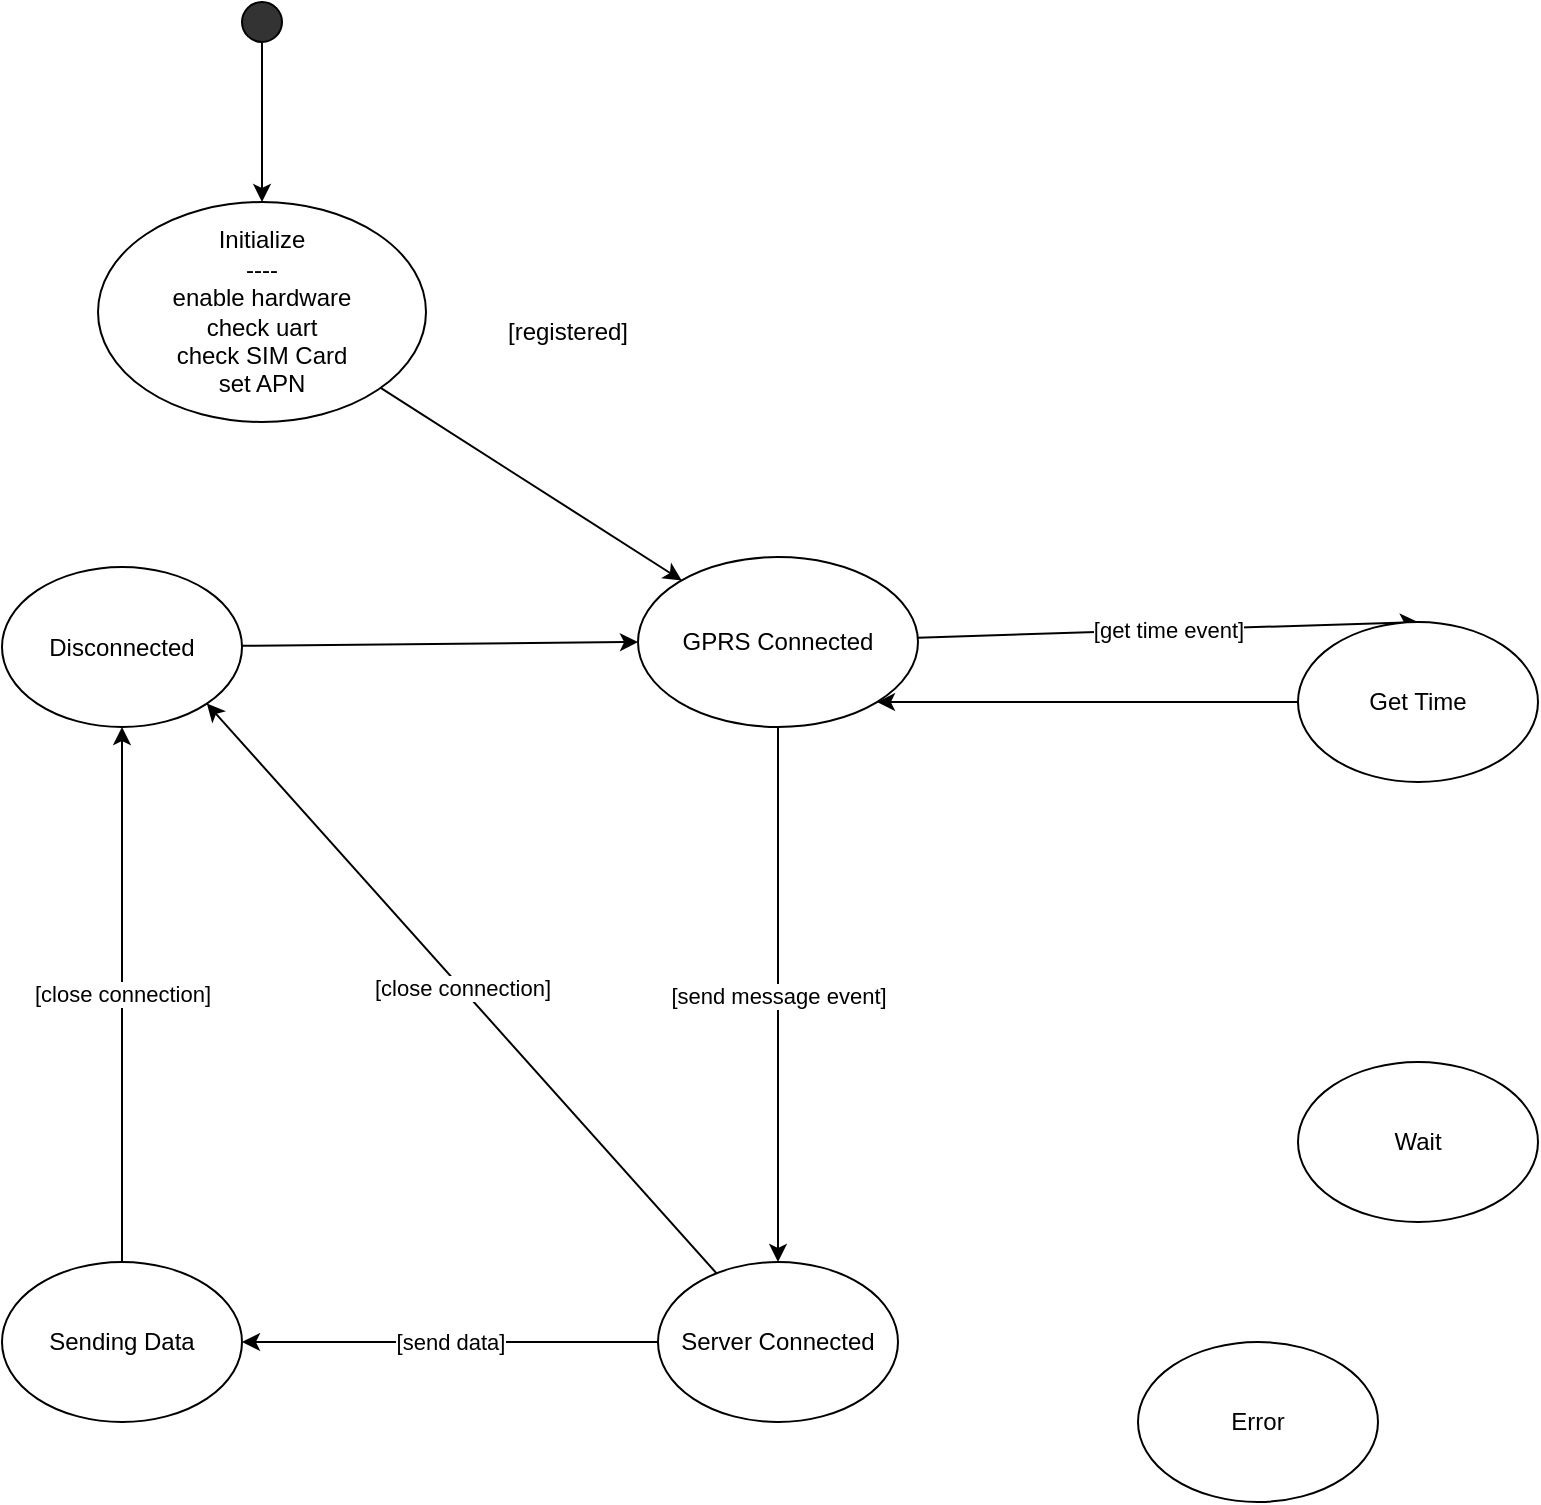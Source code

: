 <mxfile version="24.6.4" type="device">
  <diagram name="Seite-1" id="H2CJXvHlaR7_XK_YT_aU">
    <mxGraphModel dx="1434" dy="836" grid="1" gridSize="10" guides="1" tooltips="1" connect="1" arrows="1" fold="1" page="1" pageScale="1" pageWidth="827" pageHeight="1169" math="0" shadow="0">
      <root>
        <mxCell id="0" />
        <mxCell id="1" parent="0" />
        <mxCell id="T58hPcOVJgQPBu5HawP4-36" value="" style="edgeStyle=none;rounded=0;orthogonalLoop=1;jettySize=auto;html=1;" parent="1" source="T58hPcOVJgQPBu5HawP4-1" target="T58hPcOVJgQPBu5HawP4-35" edge="1">
          <mxGeometry relative="1" as="geometry" />
        </mxCell>
        <mxCell id="T58hPcOVJgQPBu5HawP4-1" value="Initialize&lt;div&gt;----&lt;/div&gt;&lt;div&gt;enable hardware&lt;/div&gt;&lt;div&gt;check uart&lt;/div&gt;&lt;div&gt;check SIM Card&lt;/div&gt;&lt;div&gt;set APN&lt;/div&gt;" style="ellipse;whiteSpace=wrap;html=1;" parent="1" vertex="1">
          <mxGeometry x="370" y="220" width="164" height="110" as="geometry" />
        </mxCell>
        <mxCell id="T58hPcOVJgQPBu5HawP4-33" value="[send data]" style="edgeStyle=none;rounded=0;orthogonalLoop=1;jettySize=auto;html=1;" parent="1" source="T58hPcOVJgQPBu5HawP4-19" target="T58hPcOVJgQPBu5HawP4-26" edge="1">
          <mxGeometry relative="1" as="geometry" />
        </mxCell>
        <mxCell id="T58hPcOVJgQPBu5HawP4-60" value="[close connection]" style="edgeStyle=none;rounded=0;orthogonalLoop=1;jettySize=auto;html=1;entryX=1;entryY=1;entryDx=0;entryDy=0;" parent="1" source="T58hPcOVJgQPBu5HawP4-19" target="T58hPcOVJgQPBu5HawP4-27" edge="1">
          <mxGeometry relative="1" as="geometry" />
        </mxCell>
        <mxCell id="T58hPcOVJgQPBu5HawP4-19" value="Server Connected" style="ellipse;whiteSpace=wrap;html=1;" parent="1" vertex="1">
          <mxGeometry x="650" y="750" width="120" height="80" as="geometry" />
        </mxCell>
        <mxCell id="T58hPcOVJgQPBu5HawP4-34" value="&lt;span style=&quot;color: rgb(0, 0, 0); font-family: Helvetica; font-size: 11px; font-style: normal; font-variant-ligatures: normal; font-variant-caps: normal; font-weight: 400; letter-spacing: normal; orphans: 2; text-align: center; text-indent: 0px; text-transform: none; widows: 2; word-spacing: 0px; -webkit-text-stroke-width: 0px; white-space: nowrap; background-color: rgb(255, 255, 255); text-decoration-thickness: initial; text-decoration-style: initial; text-decoration-color: initial; display: inline !important; float: none;&quot;&gt;[close connection]&lt;/span&gt;" style="edgeStyle=none;rounded=0;orthogonalLoop=1;jettySize=auto;html=1;entryX=0.5;entryY=1;entryDx=0;entryDy=0;" parent="1" source="T58hPcOVJgQPBu5HawP4-26" target="T58hPcOVJgQPBu5HawP4-27" edge="1">
          <mxGeometry relative="1" as="geometry" />
        </mxCell>
        <mxCell id="T58hPcOVJgQPBu5HawP4-26" value="Sending Data" style="ellipse;whiteSpace=wrap;html=1;" parent="1" vertex="1">
          <mxGeometry x="322" y="750" width="120" height="80" as="geometry" />
        </mxCell>
        <mxCell id="T58hPcOVJgQPBu5HawP4-63" style="edgeStyle=none;rounded=0;orthogonalLoop=1;jettySize=auto;html=1;entryX=0;entryY=0.5;entryDx=0;entryDy=0;" parent="1" source="T58hPcOVJgQPBu5HawP4-27" target="T58hPcOVJgQPBu5HawP4-35" edge="1">
          <mxGeometry relative="1" as="geometry" />
        </mxCell>
        <mxCell id="T58hPcOVJgQPBu5HawP4-27" value="Disconnected" style="ellipse;whiteSpace=wrap;html=1;" parent="1" vertex="1">
          <mxGeometry x="322" y="402.5" width="120" height="80" as="geometry" />
        </mxCell>
        <mxCell id="T58hPcOVJgQPBu5HawP4-62" value="[send message event]" style="edgeStyle=none;rounded=0;orthogonalLoop=1;jettySize=auto;html=1;" parent="1" source="T58hPcOVJgQPBu5HawP4-35" target="T58hPcOVJgQPBu5HawP4-19" edge="1">
          <mxGeometry relative="1" as="geometry" />
        </mxCell>
        <mxCell id="H--k9Ny53zEq11rJqsah-4" value="[get time event]" style="rounded=0;orthogonalLoop=1;jettySize=auto;html=1;entryX=0.5;entryY=0;entryDx=0;entryDy=0;" parent="1" source="T58hPcOVJgQPBu5HawP4-35" target="H--k9Ny53zEq11rJqsah-3" edge="1">
          <mxGeometry relative="1" as="geometry" />
        </mxCell>
        <mxCell id="T58hPcOVJgQPBu5HawP4-35" value="GPRS Connected" style="ellipse;whiteSpace=wrap;html=1;" parent="1" vertex="1">
          <mxGeometry x="640" y="397.5" width="140" height="85" as="geometry" />
        </mxCell>
        <mxCell id="T58hPcOVJgQPBu5HawP4-39" value="[registered]" style="text;html=1;align=center;verticalAlign=middle;whiteSpace=wrap;rounded=0;" parent="1" vertex="1">
          <mxGeometry x="550" y="270" width="110" height="30" as="geometry" />
        </mxCell>
        <mxCell id="T58hPcOVJgQPBu5HawP4-57" style="edgeStyle=none;rounded=0;orthogonalLoop=1;jettySize=auto;html=1;exitX=0.25;exitY=0;exitDx=0;exitDy=0;" parent="1" edge="1">
          <mxGeometry relative="1" as="geometry">
            <mxPoint x="842.5" y="245" as="sourcePoint" />
            <mxPoint x="842.5" y="245" as="targetPoint" />
          </mxGeometry>
        </mxCell>
        <mxCell id="H--k9Ny53zEq11rJqsah-2" style="edgeStyle=orthogonalEdgeStyle;rounded=0;orthogonalLoop=1;jettySize=auto;html=1;" parent="1" source="H--k9Ny53zEq11rJqsah-1" target="T58hPcOVJgQPBu5HawP4-1" edge="1">
          <mxGeometry relative="1" as="geometry" />
        </mxCell>
        <mxCell id="H--k9Ny53zEq11rJqsah-1" value="" style="ellipse;whiteSpace=wrap;html=1;aspect=fixed;fillStyle=solid;fillColor=#333333;" parent="1" vertex="1">
          <mxGeometry x="442" y="120" width="20" height="20" as="geometry" />
        </mxCell>
        <mxCell id="H--k9Ny53zEq11rJqsah-3" value="Get Time" style="ellipse;whiteSpace=wrap;html=1;" parent="1" vertex="1">
          <mxGeometry x="970" y="430" width="120" height="80" as="geometry" />
        </mxCell>
        <mxCell id="H--k9Ny53zEq11rJqsah-5" style="rounded=0;orthogonalLoop=1;jettySize=auto;html=1;entryX=1;entryY=1;entryDx=0;entryDy=0;" parent="1" source="H--k9Ny53zEq11rJqsah-3" target="T58hPcOVJgQPBu5HawP4-35" edge="1">
          <mxGeometry relative="1" as="geometry" />
        </mxCell>
        <mxCell id="q3VJu0FEzqCV6wsTnn0W-1" value="Wait" style="ellipse;whiteSpace=wrap;html=1;" vertex="1" parent="1">
          <mxGeometry x="970" y="650" width="120" height="80" as="geometry" />
        </mxCell>
        <mxCell id="q3VJu0FEzqCV6wsTnn0W-2" value="Error" style="ellipse;whiteSpace=wrap;html=1;" vertex="1" parent="1">
          <mxGeometry x="890" y="790" width="120" height="80" as="geometry" />
        </mxCell>
      </root>
    </mxGraphModel>
  </diagram>
</mxfile>
